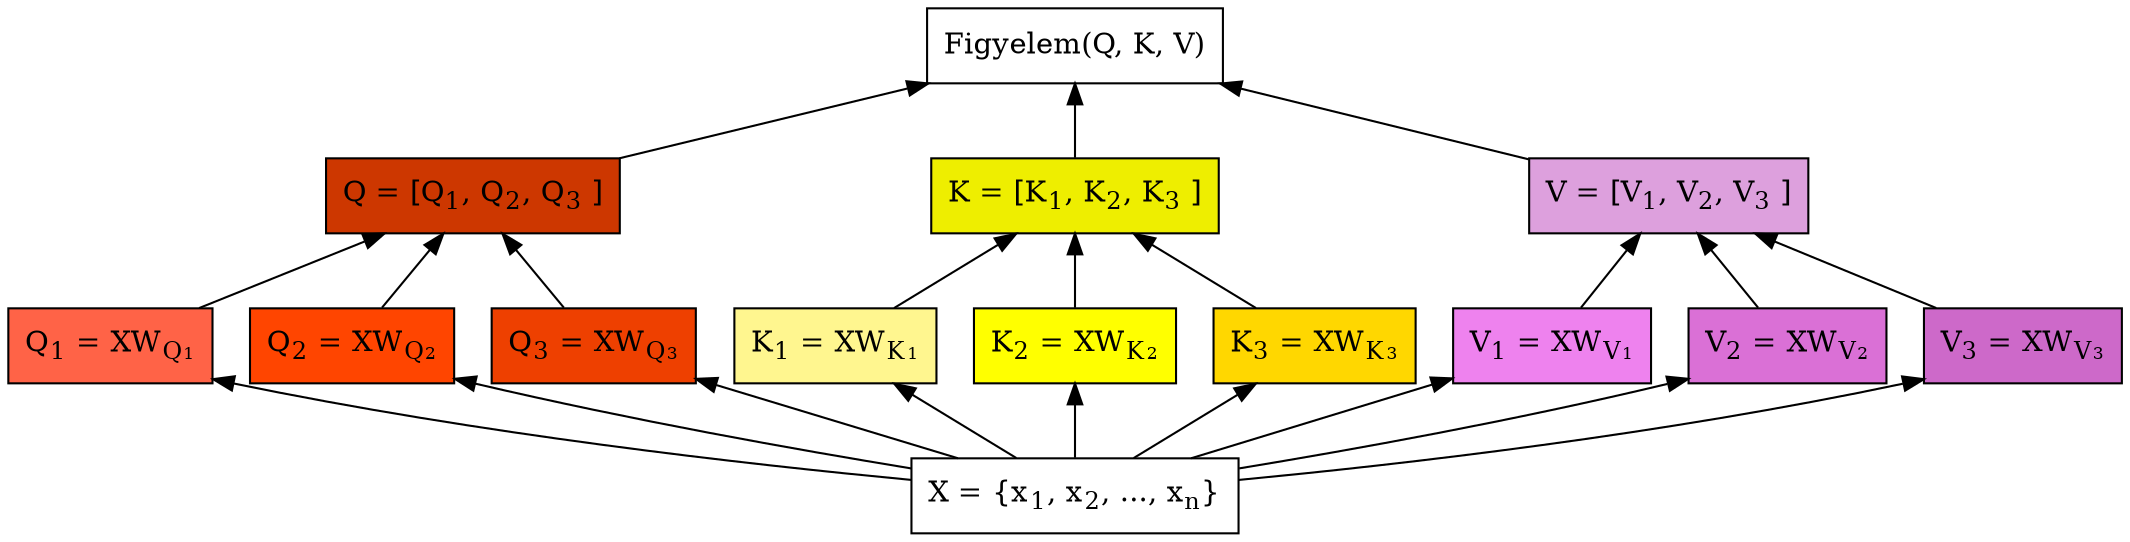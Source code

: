 digraph transformer {
    graph [dpi=300]
    rankdir = "BT"

    X [label=<X = {x<sub>1</sub>, x<sub>2</sub>, ..., x<sub>n</sub>}>, shape="rectangle"]
    Wq1 [label=<Q<sub>1</sub> = XW<sub>Q<font point-size="10">1</font></sub>>, shape="rectangle", style="filled", fillcolor="tomato"]
    Wq2 [label=<Q<sub>2</sub> = XW<sub>Q<font point-size="10">2</font></sub>>, shape="rectangle", style="filled", fillcolor="orangered"]
    Wq3 [label=<Q<sub>3</sub> = XW<sub>Q<font point-size="10">3</font></sub>>, shape="rectangle", style="filled", fillcolor="orangered2"]
    Wk1 [label=<K<sub>1</sub> = XW<sub>K<font point-size="10">1</font></sub>>, shape="rectangle", style="filled", fillcolor="khaki1"]
    Wk2 [label=<K<sub>2</sub> = XW<sub>K<font point-size="10">2</font></sub>>, shape="rectangle", style="filled", fillcolor="yellow"]
    Wk3 [label=<K<sub>3</sub> = XW<sub>K<font point-size="10">3</font></sub>>, shape="rectangle", style="filled", fillcolor="gold"]
    Wv1 [label=<V<sub>1</sub> = XW<sub>V<font point-size="10">1</font></sub>>, shape="rectangle", style="filled", fillcolor="violet"]
    Wv2 [label=<V<sub>2</sub> = XW<sub>V<font point-size="10">2</font></sub>>, shape="rectangle", style="filled", fillcolor="orchid"]
    Wv3 [label=<V<sub>3</sub> = XW<sub>V<font point-size="10">3</font></sub>>, shape="rectangle", style="filled", fillcolor="orchid3"]
    q [label=<Q = [Q<sub>1</sub>, Q<sub>2</sub>, Q<sub>3</sub> ]>, shape="rectangle", style="filled", fillcolor="orangered3"]
    k [label=<K = [K<sub>1</sub>, K<sub>2</sub>, K<sub>3</sub> ]>, shape="rectangle", style="filled", fillcolor="yellow2"]
    v [label=<V = [V<sub>1</sub>, V<sub>2</sub>, V<sub>3</sub> ]>, shape="rectangle", style="filled", fillcolor="plum"]
    attention [label="Figyelem(Q, K, V)", shape="rectangle"]

    X -> Wq1
    X -> Wq2
    X -> Wq3
    X -> Wk1
    X -> Wk2
    X -> Wk3
    X -> Wv1
    X -> Wv2
    X -> Wv3

    Wq1 -> q
    Wq2 -> q
    Wq3 -> q
    Wk1 -> k
    Wk2 -> k
    Wk3 -> k
    Wv1 -> v
    Wv2 -> v
    Wv3 -> v

    q -> attention
    k -> attention
    v -> attention
}